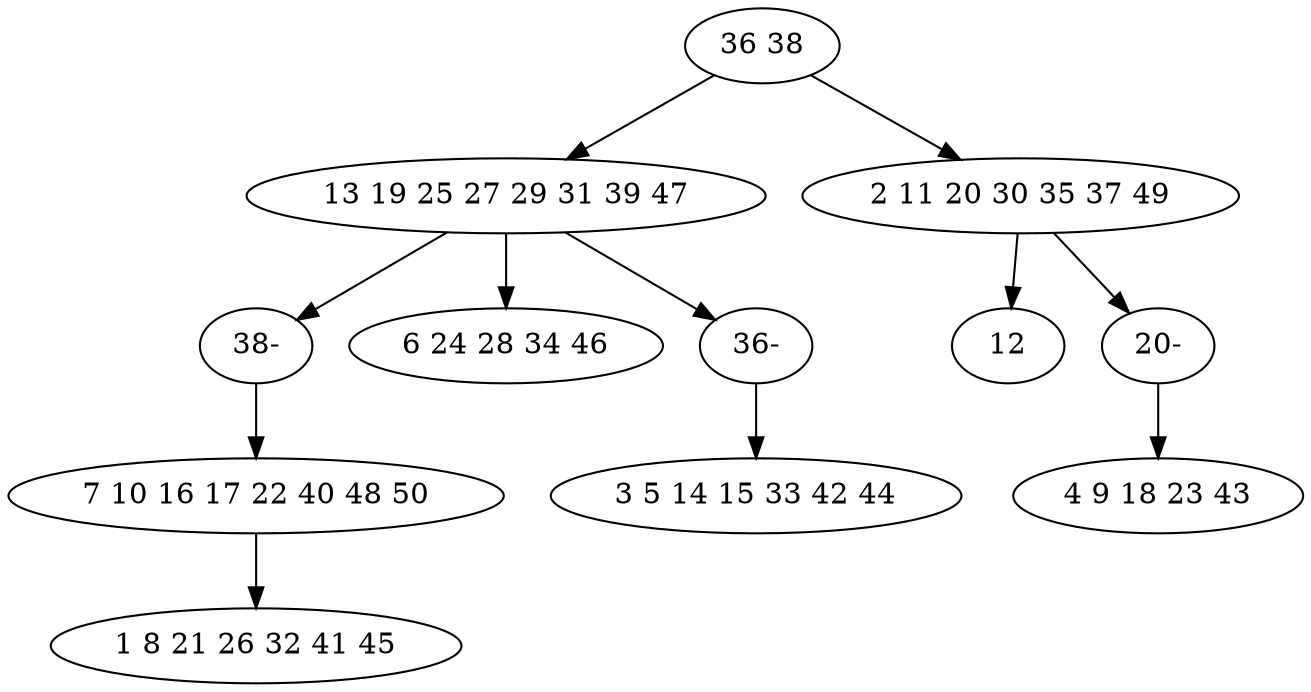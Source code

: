 digraph true_tree {
	"0" -> "1"
	"1" -> "9"
	"1" -> "3"
	"0" -> "4"
	"4" -> "5"
	"2" -> "6"
	"4" -> "10"
	"1" -> "11"
	"9" -> "2"
	"10" -> "7"
	"11" -> "8"
	"0" [label="36 38"];
	"1" [label="13 19 25 27 29 31 39 47"];
	"2" [label="7 10 16 17 22 40 48 50"];
	"3" [label="6 24 28 34 46"];
	"4" [label="2 11 20 30 35 37 49"];
	"5" [label="12"];
	"6" [label="1 8 21 26 32 41 45"];
	"7" [label="4 9 18 23 43"];
	"8" [label="3 5 14 15 33 42 44"];
	"9" [label="38-"];
	"10" [label="20-"];
	"11" [label="36-"];
}

